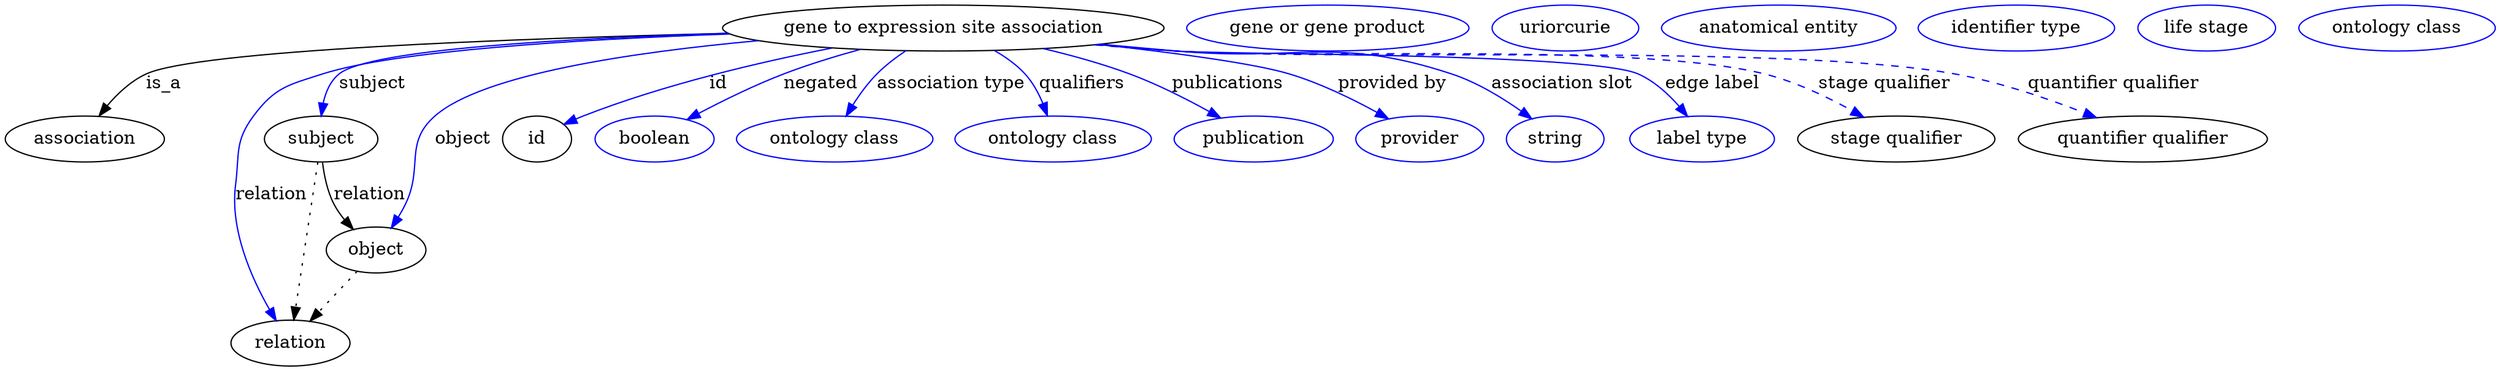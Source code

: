 digraph {
	graph [bb="0,0,1590.4,281"];
	node [label="\N"];
	"gene to expression site association"	 [height=0.5,
		label="gene to expression site association",
		pos="624.4,263",
		width=3.6645];
	association	 [height=0.5,
		pos="49.402,177",
		width=1.3723];
	"gene to expression site association" -> association	 [label=is_a,
		lp="101.68,220",
		pos="e,58.849,195.05 494.54,259.67 347.83,255.06 124.83,245.16 89.85,227 79.637,221.7 71.092,212.56 64.526,203.54"];
	subject	 [height=0.5,
		pos="204.4,177",
		width=0.97656];
	"gene to expression site association" -> subject	 [color=blue,
		label=subject,
		lp="242.23,220",
		pos="e,205.85,195.08 496.63,258.46 386.96,253.45 243.23,243.78 221.75,227 214.85,221.61 210.68,213.31 208.17,205.01",
		style=solid];
	relation	 [height=0.5,
		pos="184.4,18",
		width=1.031];
	"gene to expression site association" -> relation	 [color=blue,
		label=relation,
		lp="173.78,134",
		pos="e,177.31,35.763 495.89,258.85 393.71,254.25 259.71,244.99 208.4,227 184.21,218.52 174.28,216.56 160.4,195 143.91,169.38 147.21,157.15 \
151.64,127 155.84,98.478 165.89,67.064 173.76,45.317",
		style=solid];
	object	 [height=0.5,
		pos="244.4,91",
		width=0.88096];
	"gene to expression site association" -> object	 [color=blue,
		label=object,
		lp="301.51,177",
		pos="e,253.12,108.39 514.21,253.03 428.2,243.1 317.83,224.93 284.19,195 260.38,173.81 273.29,156.57 261.4,127 260.16,123.92 258.79,120.73 \
257.38,117.58",
		style=solid];
	id	 [height=0.5,
		pos="354.4,177",
		width=0.75];
	"gene to expression site association" -> id	 [color=blue,
		label=id,
		lp="484.85,220",
		pos="e,375.88,188.34 556.19,247.51 508.75,235.7 444.56,217.63 390.4,195 388.61,194.25 386.79,193.46 384.96,192.63",
		style=solid];
	negated	 [color=blue,
		height=0.5,
		label=boolean,
		pos="437.4,177",
		width=1.0584];
	"gene to expression site association" -> negated	 [color=blue,
		label=negated,
		lp="549.17,220",
		pos="e,460.8,191.4 574.43,246.25 558.97,240.62 542.03,233.98 526.87,227 507.37,218.02 486.38,206.4 469.63,196.62",
		style=solid];
	"association type"	 [color=blue,
		height=0.5,
		label="ontology class",
		pos="554.4,177",
		width=1.6931];
	"gene to expression site association" -> "association type"	 [color=blue,
		label="association type",
		lp="628.31,220",
		pos="e,562.67,195.07 600.92,245.26 594.55,239.81 587.93,233.52 582.59,227 576.93,220.1 571.78,211.9 567.48,204.17",
		style=solid];
	qualifiers	 [color=blue,
		height=0.5,
		label="ontology class",
		pos="694.4,177",
		width=1.6931];
	"gene to expression site association" -> qualifiers	 [color=blue,
		label=qualifiers,
		lp="707.45,220",
		pos="e,688.89,195.35 652.92,245.37 659.92,240.09 666.96,233.85 672.4,227 677.62,220.42 681.87,212.4 685.18,204.74",
		style=solid];
	publications	 [color=blue,
		height=0.5,
		label=publication,
		pos="823.4,177",
		width=1.3859];
	"gene to expression site association" -> publications	 [color=blue,
		label=publications,
		lp="798.62,220",
		pos="e,799.32,192.92 683.37,246.88 701.05,241.34 720.27,234.6 737.4,227 755.61,218.92 774.88,207.97 790.54,198.38",
		style=solid];
	"provided by"	 [color=blue,
		height=0.5,
		label=provider,
		pos="931.4,177",
		width=1.1129];
	"gene to expression site association" -> "provided by"	 [color=blue,
		label="provided by",
		lp="903.03,220",
		pos="e,908.13,191.93 717.32,250.16 763.65,243.17 814.39,234.45 836.4,227 858.35,219.57 881.39,207.57 899.28,197.18",
		style=solid];
	"association slot"	 [color=blue,
		height=0.5,
		label=string,
		pos="1019.4,177",
		width=0.8403];
	"gene to expression site association" -> "association slot"	 [color=blue,
		label="association slot",
		lp="1011.4,220",
		pos="e,1001.5,191.76 719.25,250.47 734.34,248.57 749.8,246.69 764.4,245 842.51,235.99 866.09,252.71 940.4,227 959.51,220.39 978.72,208.38 \
993.42,197.78",
		style=solid];
	"edge label"	 [color=blue,
		height=0.5,
		label="label type",
		pos="1112.4,177",
		width=1.2425];
	"gene to expression site association" -> "edge label"	 [color=blue,
		label="edge label",
		lp="1109,220",
		pos="e,1098.9,194.66 717.31,250.17 733.01,248.26 749.15,246.45 764.4,245 829.57,238.82 998.22,252.73 1058.4,227 1071.2,221.53 1082.9,\
211.67 1092.1,202.14",
		style=solid];
	"stage qualifier"	 [height=0.5,
		pos="1235.4,177",
		width=1.6655];
	"gene to expression site association" -> "stage qualifier"	 [color=blue,
		label="stage qualifier",
		lp="1216.9,220",
		pos="e,1211.5,193.53 716.54,250.09 732.48,248.16 748.9,246.36 764.4,245 847.95,237.65 1060.5,249.23 1141.4,227 1163.1,221.03 1185.4,209.43 \
1202.9,198.9",
		style=dashed];
	"quantifier qualifier"	 [height=0.5,
		pos="1389.4,177",
		width=2.1023];
	"gene to expression site association" -> "quantifier qualifier"	 [color=blue,
		label="quantifier qualifier",
		lp="1359.3,220",
		pos="e,1356.4,193.33 716.15,249.98 732.21,248.05 748.77,246.29 764.4,245 874.33,235.96 1152.4,249.24 1260.4,227 1290.3,220.84 1322.3,\
208.47 1347,197.58",
		style=dashed];
	subject -> relation	 [pos="e,186.67,36.027 202.11,158.76 198.64,131.21 192.04,78.735 187.95,46.223",
		style=dotted];
	subject -> object	 [label=relation,
		lp="240.78,134",
		pos="e,230.82,107.46 207.98,158.87 210.29,149.13 213.78,137.08 218.64,127 220.43,123.29 222.6,119.56 224.91,115.97"];
	"gene to expression site association_subject"	 [color=blue,
		height=0.5,
		label="gene or gene product",
		pos="858.4,263",
		width=2.3474];
	"gene to expression site association_relation"	 [color=blue,
		height=0.5,
		label=uriorcurie,
		pos="1005.4,263",
		width=1.2492];
	object -> relation	 [pos="e,198.17,34.752 230.79,74.435 223.09,65.075 213.33,53.191 204.74,42.745",
		style=dotted];
	"gene to expression site association_object"	 [color=blue,
		height=0.5,
		label="anatomical entity",
		pos="1139.4,263",
		width=1.9792];
	association_id	 [color=blue,
		height=0.5,
		label="identifier type",
		pos="1288.4,263",
		width=1.652];
	"gene to expression site association_stage qualifier"	 [color=blue,
		height=0.5,
		label="life stage",
		pos="1408.4,263",
		width=1.1742];
	"gene to expression site association_quantifier qualifier"	 [color=blue,
		height=0.5,
		label="ontology class",
		pos="1529.4,263",
		width=1.6931];
}
